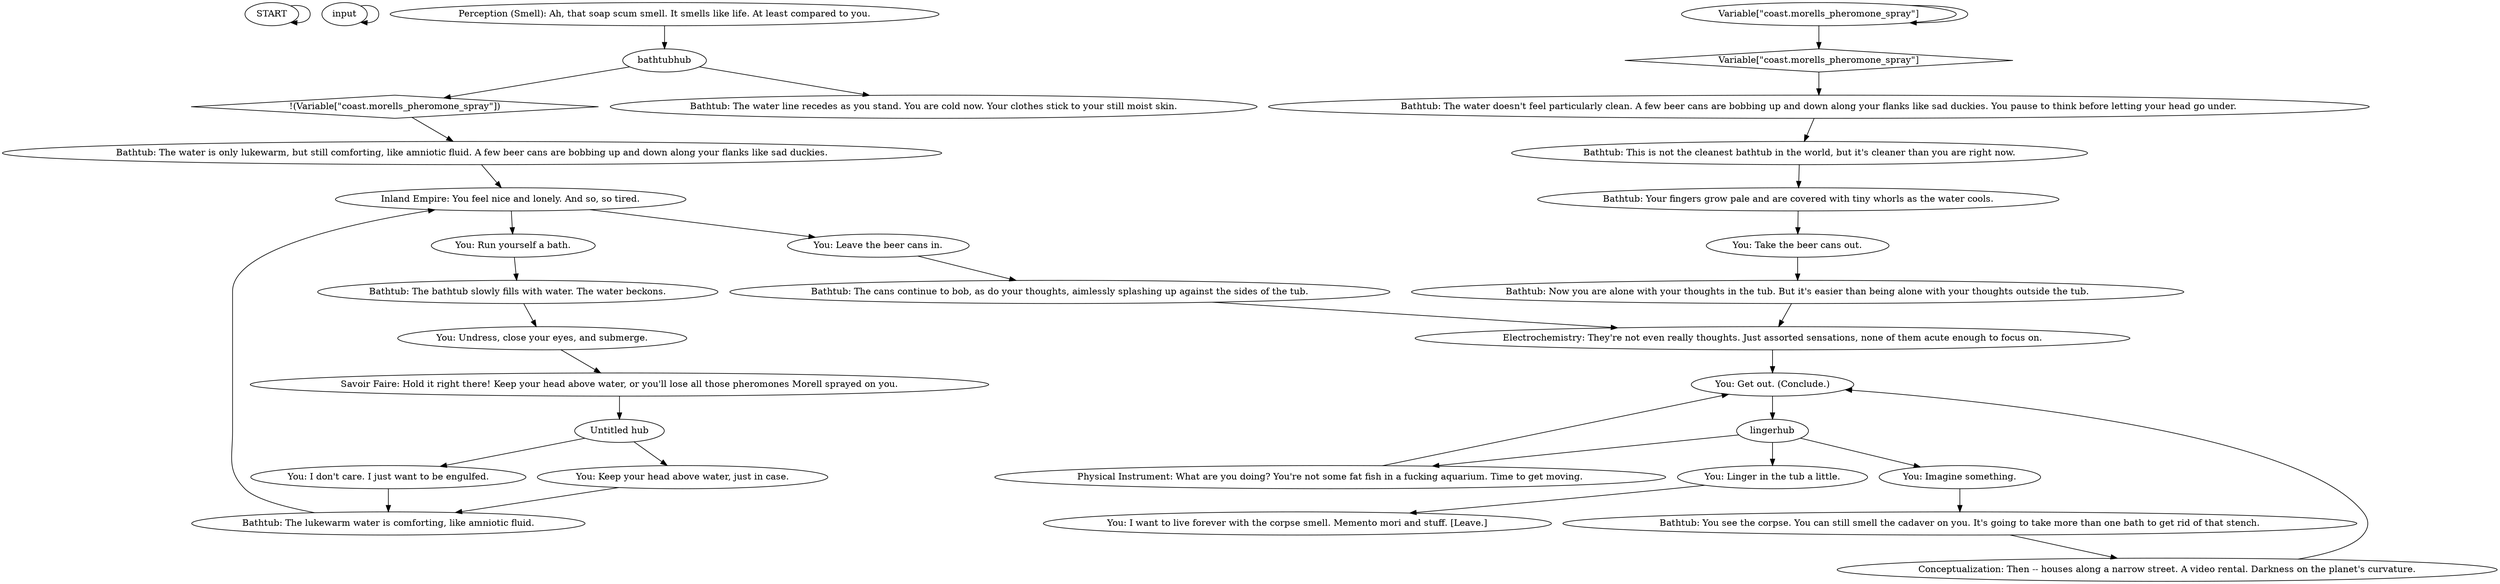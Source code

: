 # WHIRLING / BATHTUB
# You can take a bath and wash that corpse stench off.
# ==================================================
digraph G {
	  0 [label="START"];
	  1 [label="input"];
	  2 [label="Bathtub: This is not the cleanest bathtub in the world, but it's cleaner than you are right now."];
	  3 [label="Savoir Faire: Hold it right there! Keep your head above water, or you'll lose all those pheromones Morell sprayed on you."];
	  4 [label="Variable[\"coast.morells_pheromone_spray\"]"];
	  5 [label="Variable[\"coast.morells_pheromone_spray\"]", shape=diamond];
	  6 [label="!(Variable[\"coast.morells_pheromone_spray\"])", shape=diamond];
	  7 [label="You: Run yourself a bath."];
	  8 [label="You: Leave the beer cans in."];
	  9 [label="You: Take the beer cans out."];
	  10 [label="Physical Instrument: What are you doing? You're not some fat fish in a fucking aquarium. Time to get moving."];
	  11 [label="You: Get out. (Conclude.)"];
	  12 [label="lingerhub"];
	  13 [label="Bathtub: The water line recedes as you stand. You are cold now. Your clothes stick to your still moist skin."];
	  14 [label="You: I want to live forever with the corpse smell. Memento mori and stuff. [Leave.]"];
	  15 [label="Bathtub: Your fingers grow pale and are covered with tiny whorls as the water cools."];
	  16 [label="Perception (Smell): Ah, that soap scum smell. It smells like life. At least compared to you."];
	  17 [label="bathtubhub"];
	  18 [label="You: I don't care. I just want to be engulfed."];
	  19 [label="Conceptualization: Then -- houses along a narrow street. A video rental. Darkness on the planet's curvature."];
	  20 [label="Untitled hub"];
	  21 [label="Bathtub: Now you are alone with your thoughts in the tub. But it's easier than being alone with your thoughts outside the tub."];
	  22 [label="You: Linger in the tub a little."];
	  23 [label="Bathtub: The water doesn't feel particularly clean. A few beer cans are bobbing up and down along your flanks like sad duckies. You pause to think before letting your head go under."];
	  24 [label="Bathtub: The lukewarm water is comforting, like amniotic fluid."];
	  25 [label="Bathtub: The cans continue to bob, as do your thoughts, aimlessly splashing up against the sides of the tub."];
	  26 [label="Inland Empire: You feel nice and lonely. And so, so tired."];
	  27 [label="You: Imagine something."];
	  28 [label="You: Undress, close your eyes, and submerge."];
	  29 [label="Bathtub: The water is only lukewarm, but still comforting, like amniotic fluid. A few beer cans are bobbing up and down along your flanks like sad duckies."];
	  30 [label="Bathtub: The bathtub slowly fills with water. The water beckons."];
	  31 [label="Electrochemistry: They're not even really thoughts. Just assorted sensations, none of them acute enough to focus on."];
	  32 [label="Bathtub: You see the corpse. You can still smell the cadaver on you. It's going to take more than one bath to get rid of that stench."];
	  33 [label="You: Keep your head above water, just in case."];
	  0 -> 0
	  1 -> 1
	  2 -> 15
	  3 -> 20
	  4 -> 4
	  4 -> 5
	  5 -> 23
	  6 -> 29
	  7 -> 30
	  8 -> 25
	  9 -> 21
	  10 -> 11
	  11 -> 12
	  12 -> 10
	  12 -> 27
	  12 -> 22
	  15 -> 9
	  16 -> 17
	  17 -> 13
	  17 -> 6
	  18 -> 24
	  19 -> 11
	  20 -> 33
	  20 -> 18
	  21 -> 31
	  22 -> 14
	  23 -> 2
	  24 -> 26
	  25 -> 31
	  26 -> 8
	  26 -> 7
	  27 -> 32
	  28 -> 3
	  29 -> 26
	  30 -> 28
	  31 -> 11
	  32 -> 19
	  33 -> 24
}

